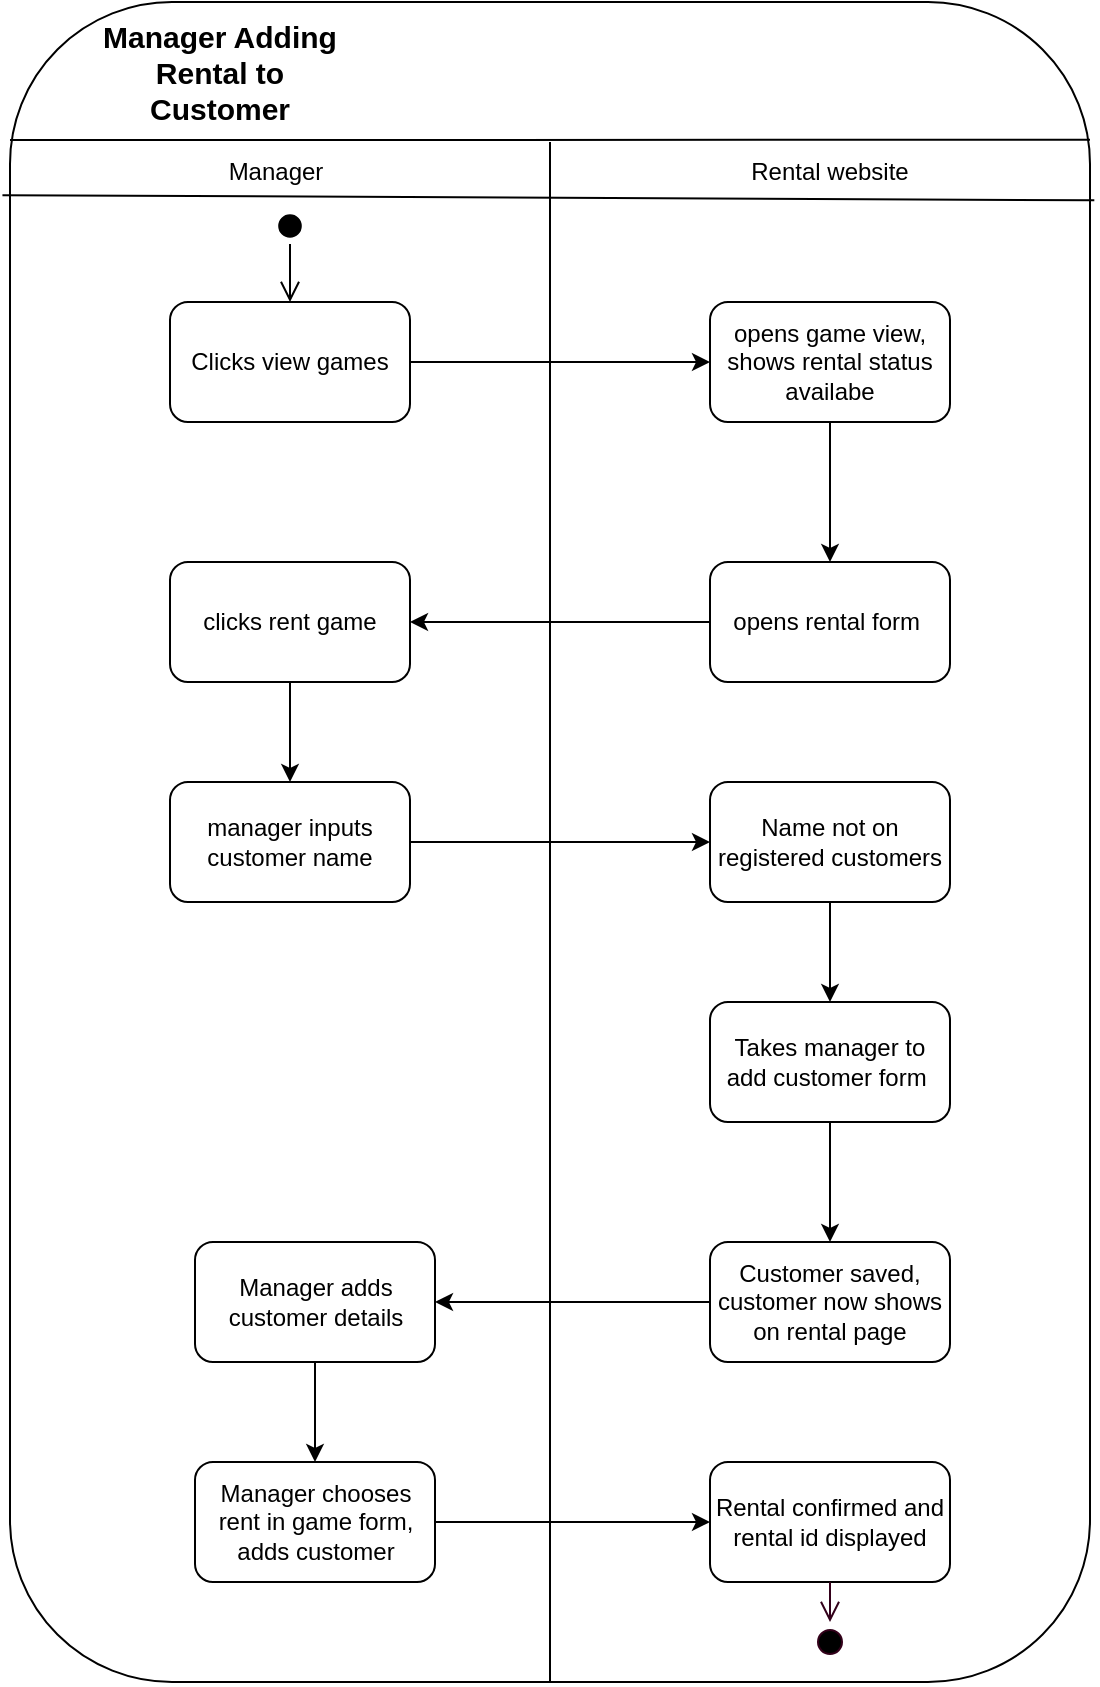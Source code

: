 <mxfile version="10.7.1" type="device"><diagram id="8o6uc5pjfsnXERgkmi27" name="Page-1"><mxGraphModel dx="1083" dy="554" grid="1" gridSize="10" guides="1" tooltips="1" connect="1" arrows="1" fold="1" page="1" pageScale="1" pageWidth="827" pageHeight="1169" math="0" shadow="0"><root><mxCell id="0"/><mxCell id="1" parent="0"/><mxCell id="d3Jcm047HxbnKVPSaVao-1" value="" style="rounded=1;whiteSpace=wrap;html=1;" vertex="1" parent="1"><mxGeometry x="200" y="10" width="540" height="840" as="geometry"/></mxCell><mxCell id="d3Jcm047HxbnKVPSaVao-2" value="Manager&lt;br&gt;" style="text;html=1;strokeColor=none;fillColor=none;align=center;verticalAlign=middle;whiteSpace=wrap;rounded=0;" vertex="1" parent="1"><mxGeometry x="312.5" y="90" width="40" height="10" as="geometry"/></mxCell><mxCell id="d3Jcm047HxbnKVPSaVao-3" value="Rental website" style="text;html=1;strokeColor=none;fillColor=none;align=center;verticalAlign=middle;whiteSpace=wrap;rounded=0;" vertex="1" parent="1"><mxGeometry x="555" y="85" width="110" height="20" as="geometry"/></mxCell><mxCell id="d3Jcm047HxbnKVPSaVao-5" value="Clicks view games" style="rounded=1;whiteSpace=wrap;html=1;" vertex="1" parent="1"><mxGeometry x="280" y="160" width="120" height="60" as="geometry"/></mxCell><mxCell id="d3Jcm047HxbnKVPSaVao-6" value="manager inputs customer name" style="rounded=1;whiteSpace=wrap;html=1;" vertex="1" parent="1"><mxGeometry x="280" y="400" width="120" height="60" as="geometry"/></mxCell><mxCell id="d3Jcm047HxbnKVPSaVao-7" value="clicks rent game" style="rounded=1;whiteSpace=wrap;html=1;" vertex="1" parent="1"><mxGeometry x="280" y="290" width="120" height="60" as="geometry"/></mxCell><mxCell id="d3Jcm047HxbnKVPSaVao-8" value="opens rental form&amp;nbsp;" style="rounded=1;whiteSpace=wrap;html=1;" vertex="1" parent="1"><mxGeometry x="550" y="290" width="120" height="60" as="geometry"/></mxCell><mxCell id="d3Jcm047HxbnKVPSaVao-9" value="opens game view, shows rental status availabe" style="rounded=1;whiteSpace=wrap;html=1;" vertex="1" parent="1"><mxGeometry x="550" y="160" width="120" height="60" as="geometry"/></mxCell><mxCell id="d3Jcm047HxbnKVPSaVao-10" value="Rental confirmed and rental id displayed" style="rounded=1;whiteSpace=wrap;html=1;" vertex="1" parent="1"><mxGeometry x="550" y="740" width="120" height="60" as="geometry"/></mxCell><mxCell id="d3Jcm047HxbnKVPSaVao-11" value="Name not on registered customers" style="rounded=1;whiteSpace=wrap;html=1;" vertex="1" parent="1"><mxGeometry x="550" y="400" width="120" height="60" as="geometry"/></mxCell><mxCell id="d3Jcm047HxbnKVPSaVao-12" value="Takes manager to add customer form&amp;nbsp;" style="rounded=1;whiteSpace=wrap;html=1;" vertex="1" parent="1"><mxGeometry x="550" y="510" width="120" height="60" as="geometry"/></mxCell><mxCell id="d3Jcm047HxbnKVPSaVao-13" value="" style="endArrow=none;html=1;entryX=1.004;entryY=0.118;entryDx=0;entryDy=0;entryPerimeter=0;exitX=-0.007;exitY=0.115;exitDx=0;exitDy=0;exitPerimeter=0;" edge="1" parent="1" source="d3Jcm047HxbnKVPSaVao-1" target="d3Jcm047HxbnKVPSaVao-1"><mxGeometry width="50" height="50" relative="1" as="geometry"><mxPoint x="200" y="790" as="sourcePoint"/><mxPoint x="250" y="740" as="targetPoint"/></mxGeometry></mxCell><mxCell id="d3Jcm047HxbnKVPSaVao-14" value="" style="endArrow=none;html=1;entryX=0.5;entryY=1;entryDx=0;entryDy=0;" edge="1" parent="1" target="d3Jcm047HxbnKVPSaVao-1"><mxGeometry width="50" height="50" relative="1" as="geometry"><mxPoint x="470" y="80" as="sourcePoint"/><mxPoint x="250" y="740" as="targetPoint"/></mxGeometry></mxCell><mxCell id="d3Jcm047HxbnKVPSaVao-15" value="Manager chooses rent in game form, adds customer" style="rounded=1;whiteSpace=wrap;html=1;" vertex="1" parent="1"><mxGeometry x="292.5" y="740" width="120" height="60" as="geometry"/></mxCell><mxCell id="d3Jcm047HxbnKVPSaVao-16" value="Manager adds customer details" style="rounded=1;whiteSpace=wrap;html=1;" vertex="1" parent="1"><mxGeometry x="292.5" y="630" width="120" height="60" as="geometry"/></mxCell><mxCell id="d3Jcm047HxbnKVPSaVao-17" value="Customer saved, customer now shows on rental page" style="rounded=1;whiteSpace=wrap;html=1;" vertex="1" parent="1"><mxGeometry x="550" y="630" width="120" height="60" as="geometry"/></mxCell><mxCell id="d3Jcm047HxbnKVPSaVao-18" value="" style="endArrow=classic;html=1;entryX=0;entryY=0.5;entryDx=0;entryDy=0;exitX=1;exitY=0.5;exitDx=0;exitDy=0;" edge="1" parent="1" source="d3Jcm047HxbnKVPSaVao-5" target="d3Jcm047HxbnKVPSaVao-9"><mxGeometry width="50" height="50" relative="1" as="geometry"><mxPoint x="420" y="240" as="sourcePoint"/><mxPoint x="470" y="190" as="targetPoint"/></mxGeometry></mxCell><mxCell id="d3Jcm047HxbnKVPSaVao-19" value="" style="endArrow=classic;html=1;entryX=0;entryY=0.5;entryDx=0;entryDy=0;exitX=1;exitY=0.5;exitDx=0;exitDy=0;" edge="1" parent="1" source="d3Jcm047HxbnKVPSaVao-6" target="d3Jcm047HxbnKVPSaVao-11"><mxGeometry width="50" height="50" relative="1" as="geometry"><mxPoint x="409.765" y="199.706" as="sourcePoint"/><mxPoint x="560.353" y="199.706" as="targetPoint"/></mxGeometry></mxCell><mxCell id="d3Jcm047HxbnKVPSaVao-20" value="" style="endArrow=classic;html=1;entryX=0.5;entryY=0;entryDx=0;entryDy=0;exitX=0.5;exitY=1;exitDx=0;exitDy=0;" edge="1" parent="1" source="d3Jcm047HxbnKVPSaVao-7" target="d3Jcm047HxbnKVPSaVao-6"><mxGeometry width="50" height="50" relative="1" as="geometry"><mxPoint x="419.765" y="209.706" as="sourcePoint"/><mxPoint x="570.353" y="209.706" as="targetPoint"/></mxGeometry></mxCell><mxCell id="d3Jcm047HxbnKVPSaVao-21" value="" style="endArrow=classic;html=1;entryX=1;entryY=0.5;entryDx=0;entryDy=0;exitX=0;exitY=0.5;exitDx=0;exitDy=0;" edge="1" parent="1" source="d3Jcm047HxbnKVPSaVao-8" target="d3Jcm047HxbnKVPSaVao-7"><mxGeometry width="50" height="50" relative="1" as="geometry"><mxPoint x="429.765" y="219.706" as="sourcePoint"/><mxPoint x="580.353" y="219.706" as="targetPoint"/></mxGeometry></mxCell><mxCell id="d3Jcm047HxbnKVPSaVao-22" value="" style="endArrow=classic;html=1;entryX=0.5;entryY=0;entryDx=0;entryDy=0;" edge="1" parent="1" source="d3Jcm047HxbnKVPSaVao-9" target="d3Jcm047HxbnKVPSaVao-8"><mxGeometry width="50" height="50" relative="1" as="geometry"><mxPoint x="439.765" y="229.706" as="sourcePoint"/><mxPoint x="590.353" y="229.706" as="targetPoint"/></mxGeometry></mxCell><mxCell id="d3Jcm047HxbnKVPSaVao-23" value="" style="endArrow=classic;html=1;entryX=1;entryY=0.5;entryDx=0;entryDy=0;exitX=0;exitY=0.5;exitDx=0;exitDy=0;" edge="1" parent="1" source="d3Jcm047HxbnKVPSaVao-17" target="d3Jcm047HxbnKVPSaVao-16"><mxGeometry width="50" height="50" relative="1" as="geometry"><mxPoint x="409.765" y="439.706" as="sourcePoint"/><mxPoint x="560.353" y="439.706" as="targetPoint"/></mxGeometry></mxCell><mxCell id="d3Jcm047HxbnKVPSaVao-24" value="" style="endArrow=classic;html=1;entryX=0.5;entryY=0;entryDx=0;entryDy=0;exitX=0.5;exitY=1;exitDx=0;exitDy=0;" edge="1" parent="1" source="d3Jcm047HxbnKVPSaVao-12" target="d3Jcm047HxbnKVPSaVao-17"><mxGeometry width="50" height="50" relative="1" as="geometry"><mxPoint x="419.765" y="449.706" as="sourcePoint"/><mxPoint x="570.353" y="449.706" as="targetPoint"/></mxGeometry></mxCell><mxCell id="d3Jcm047HxbnKVPSaVao-25" value="" style="endArrow=classic;html=1;entryX=0.5;entryY=0;entryDx=0;entryDy=0;" edge="1" parent="1" source="d3Jcm047HxbnKVPSaVao-11" target="d3Jcm047HxbnKVPSaVao-12"><mxGeometry width="50" height="50" relative="1" as="geometry"><mxPoint x="429.765" y="459.706" as="sourcePoint"/><mxPoint x="580.353" y="459.706" as="targetPoint"/></mxGeometry></mxCell><mxCell id="d3Jcm047HxbnKVPSaVao-26" value="" style="endArrow=classic;html=1;entryX=0;entryY=0.5;entryDx=0;entryDy=0;exitX=1;exitY=0.5;exitDx=0;exitDy=0;" edge="1" parent="1" source="d3Jcm047HxbnKVPSaVao-15" target="d3Jcm047HxbnKVPSaVao-10"><mxGeometry width="50" height="50" relative="1" as="geometry"><mxPoint x="560.353" y="670.294" as="sourcePoint"/><mxPoint x="422.706" y="670.294" as="targetPoint"/></mxGeometry></mxCell><mxCell id="d3Jcm047HxbnKVPSaVao-27" value="" style="endArrow=classic;html=1;entryX=0.5;entryY=0;entryDx=0;entryDy=0;exitX=0.5;exitY=1;exitDx=0;exitDy=0;" edge="1" parent="1" source="d3Jcm047HxbnKVPSaVao-16" target="d3Jcm047HxbnKVPSaVao-15"><mxGeometry width="50" height="50" relative="1" as="geometry"><mxPoint x="570.353" y="680.294" as="sourcePoint"/><mxPoint x="432.706" y="680.294" as="targetPoint"/></mxGeometry></mxCell><mxCell id="d3Jcm047HxbnKVPSaVao-28" value="" style="endArrow=none;html=1;entryX=1;entryY=0.082;entryDx=0;entryDy=0;entryPerimeter=0;" edge="1" parent="1" target="d3Jcm047HxbnKVPSaVao-1"><mxGeometry width="50" height="50" relative="1" as="geometry"><mxPoint x="200" y="79" as="sourcePoint"/><mxPoint x="130" y="270" as="targetPoint"/></mxGeometry></mxCell><mxCell id="d3Jcm047HxbnKVPSaVao-29" value="Manager Adding Rental to Customer" style="text;html=1;strokeColor=none;fillColor=none;align=center;verticalAlign=middle;whiteSpace=wrap;rounded=0;fontStyle=1;fontSize=15;" vertex="1" parent="1"><mxGeometry x="240" y="30" width="130" height="30" as="geometry"/></mxCell><mxCell id="d3Jcm047HxbnKVPSaVao-30" value="" style="ellipse;html=1;shape=startState;fillColor=#000000;strokeColor=#000000;fontSize=15;" vertex="1" parent="1"><mxGeometry x="331" y="113" width="18" height="18" as="geometry"/></mxCell><mxCell id="d3Jcm047HxbnKVPSaVao-31" value="" style="edgeStyle=orthogonalEdgeStyle;html=1;verticalAlign=bottom;endArrow=open;endSize=8;strokeColor=#000000;fontSize=15;" edge="1" source="d3Jcm047HxbnKVPSaVao-30" parent="1"><mxGeometry relative="1" as="geometry"><mxPoint x="340" y="160" as="targetPoint"/><Array as="points"><mxPoint x="340" y="140"/><mxPoint x="340" y="140"/></Array></mxGeometry></mxCell><mxCell id="d3Jcm047HxbnKVPSaVao-38" value="" style="ellipse;html=1;shape=startState;fillColor=#000000;strokeColor=#33001A;fontSize=15;" vertex="1" parent="1"><mxGeometry x="600" y="820" width="20" height="20" as="geometry"/></mxCell><mxCell id="d3Jcm047HxbnKVPSaVao-39" value="" style="edgeStyle=orthogonalEdgeStyle;html=1;verticalAlign=bottom;endArrow=open;endSize=8;strokeColor=#33001A;fontSize=15;exitX=0.5;exitY=1;exitDx=0;exitDy=0;entryX=0.5;entryY=0;entryDx=0;entryDy=0;" edge="1" source="d3Jcm047HxbnKVPSaVao-10" parent="1" target="d3Jcm047HxbnKVPSaVao-38"><mxGeometry relative="1" as="geometry"><mxPoint x="640" y="880" as="targetPoint"/></mxGeometry></mxCell></root></mxGraphModel></diagram></mxfile>